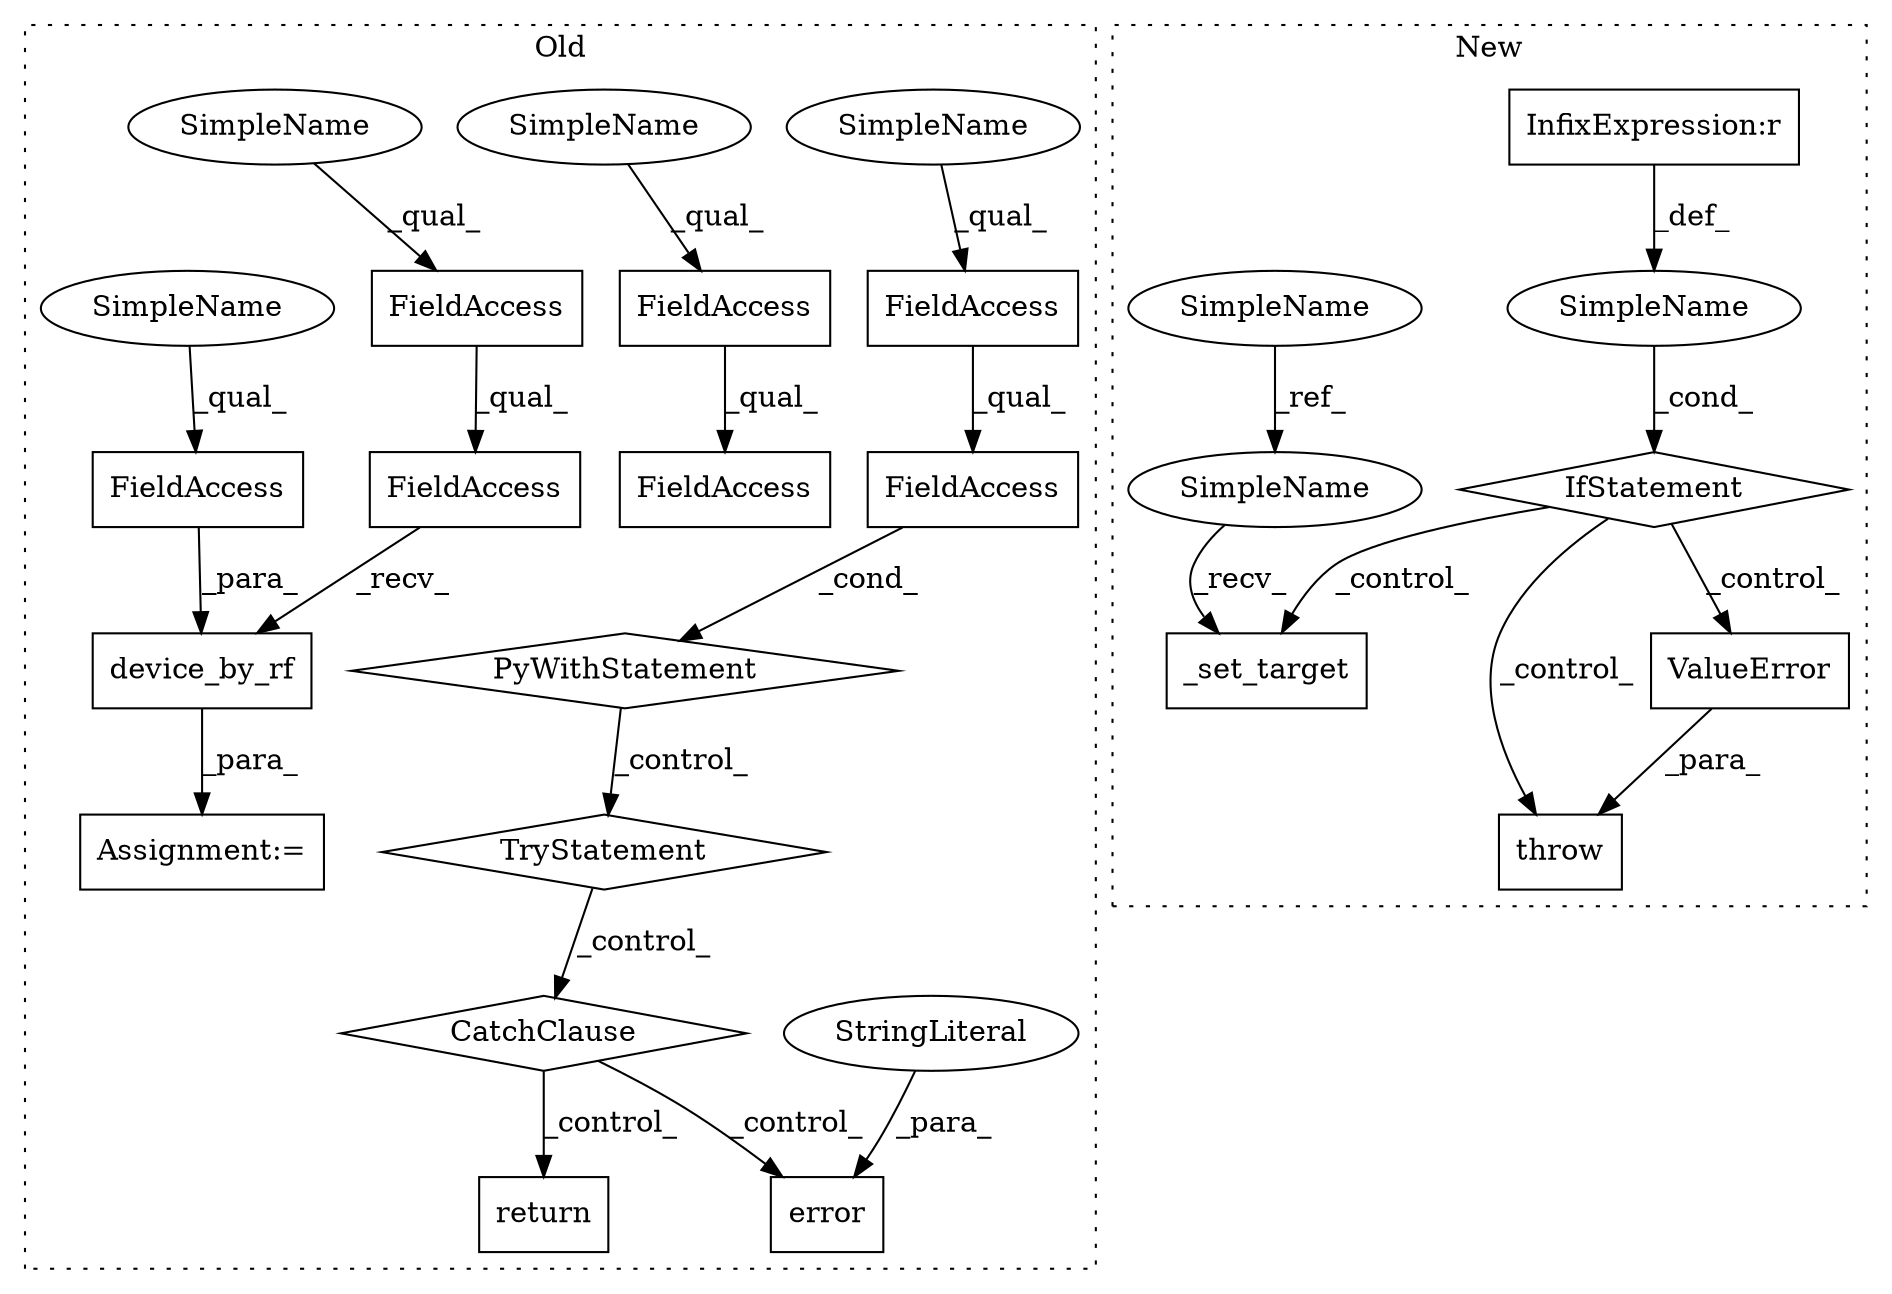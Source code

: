 digraph G {
subgraph cluster0 {
1 [label="error" a="32" s="8740,8777" l="6,1" shape="box"];
3 [label="CatchClause" a="12" s="8673,8720" l="13,2" shape="diamond"];
6 [label="PyWithStatement" a="104" s="8546,8578" l="10,2" shape="diamond"];
7 [label="StringLiteral" a="45" s="8746" l="31" shape="ellipse"];
9 [label="FieldAccess" a="22" s="8556" l="22" shape="box"];
10 [label="FieldAccess" a="22" s="8556" l="16" shape="box"];
12 [label="FieldAccess" a="22" s="8602" l="16" shape="box"];
13 [label="FieldAccess" a="22" s="8602" l="21" shape="box"];
14 [label="FieldAccess" a="22" s="7998" l="16" shape="box"];
15 [label="FieldAccess" a="22" s="7998" l="21" shape="box"];
16 [label="FieldAccess" a="22" s="8033" l="16" shape="box"];
17 [label="TryStatement" a="54" s="8588" l="4" shape="diamond"];
20 [label="device_by_rf" a="32" s="8020,8049" l="13,1" shape="box"];
21 [label="Assignment:=" a="7" s="8270" l="1" shape="box"];
22 [label="return" a="41" s="8788" l="7" shape="box"];
24 [label="SimpleName" a="42" s="7998" l="4" shape="ellipse"];
25 [label="SimpleName" a="42" s="8602" l="4" shape="ellipse"];
26 [label="SimpleName" a="42" s="8556" l="4" shape="ellipse"];
27 [label="SimpleName" a="42" s="8033" l="4" shape="ellipse"];
label = "Old";
style="dotted";
}
subgraph cluster1 {
2 [label="_set_target" a="32" s="7149,7187" l="12,1" shape="box"];
4 [label="SimpleName" a="42" s="" l="" shape="ellipse"];
5 [label="throw" a="53" s="7316" l="6" shape="box"];
8 [label="InfixExpression:r" a="27" s="7118" l="4" shape="box"];
11 [label="SimpleName" a="42" s="6598" l="4" shape="ellipse"];
18 [label="IfStatement" a="25" s="7103,7134" l="4,2" shape="diamond"];
19 [label="ValueError" a="32" s="7322" l="12" shape="box"];
23 [label="SimpleName" a="42" s="7144" l="4" shape="ellipse"];
label = "New";
style="dotted";
}
3 -> 1 [label="_control_"];
3 -> 22 [label="_control_"];
4 -> 18 [label="_cond_"];
6 -> 17 [label="_control_"];
7 -> 1 [label="_para_"];
8 -> 4 [label="_def_"];
9 -> 6 [label="_cond_"];
10 -> 9 [label="_qual_"];
11 -> 23 [label="_ref_"];
12 -> 13 [label="_qual_"];
14 -> 15 [label="_qual_"];
15 -> 20 [label="_recv_"];
16 -> 20 [label="_para_"];
17 -> 3 [label="_control_"];
18 -> 19 [label="_control_"];
18 -> 2 [label="_control_"];
18 -> 5 [label="_control_"];
19 -> 5 [label="_para_"];
20 -> 21 [label="_para_"];
23 -> 2 [label="_recv_"];
24 -> 14 [label="_qual_"];
25 -> 12 [label="_qual_"];
26 -> 10 [label="_qual_"];
27 -> 16 [label="_qual_"];
}